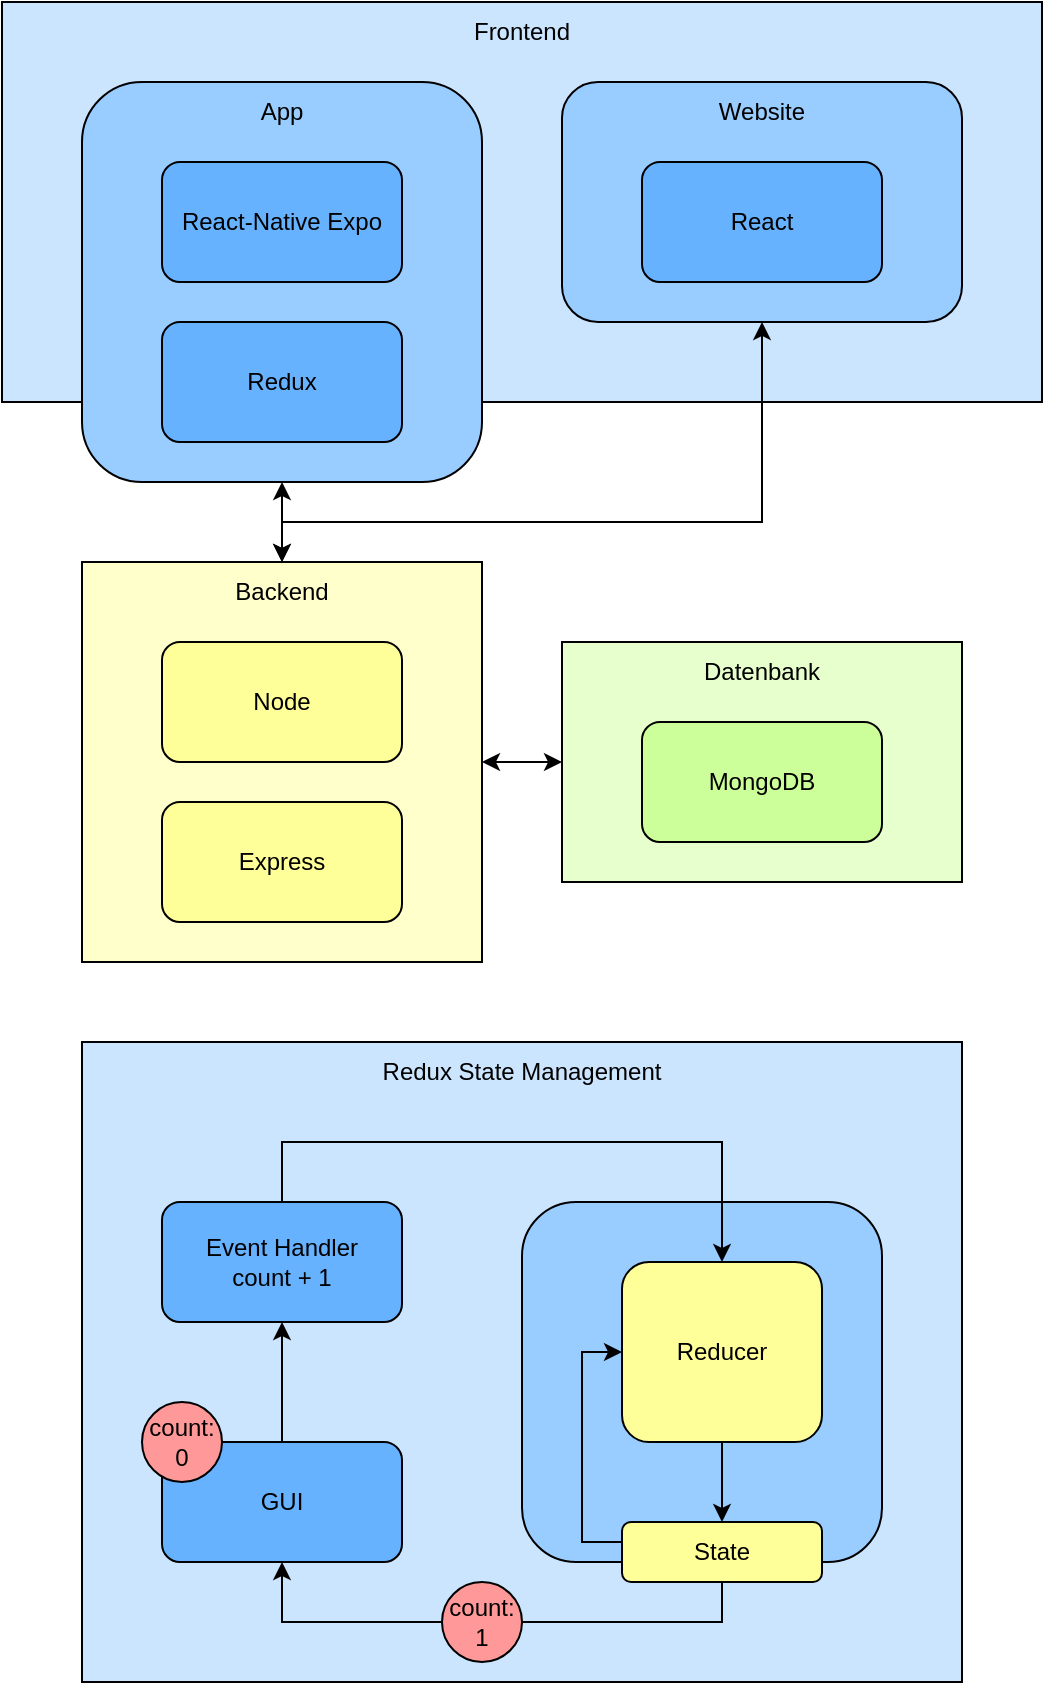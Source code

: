 <mxfile version="20.8.17" type="github">
  <diagram name="Seite-1" id="XBM6M_dfnYbNI4v-v456">
    <mxGraphModel dx="1674" dy="796" grid="1" gridSize="10" guides="1" tooltips="1" connect="1" arrows="1" fold="1" page="1" pageScale="1" pageWidth="827" pageHeight="1169" math="0" shadow="0">
      <root>
        <mxCell id="0" />
        <mxCell id="1" parent="0" />
        <mxCell id="HC1y-syK_XDX16wVH5VK-5" value="" style="rounded=0;whiteSpace=wrap;html=1;fillColor=#E6FFCC;" parent="1" vertex="1">
          <mxGeometry x="320" y="360" width="200" height="120" as="geometry" />
        </mxCell>
        <mxCell id="HC1y-syK_XDX16wVH5VK-1" value="MongoDB" style="rounded=1;whiteSpace=wrap;html=1;fillColor=#CCFF99;" parent="1" vertex="1">
          <mxGeometry x="360" y="400" width="120" height="60" as="geometry" />
        </mxCell>
        <mxCell id="HC1y-syK_XDX16wVH5VK-6" value="Datenbank" style="text;html=1;strokeColor=none;fillColor=none;align=center;verticalAlign=middle;whiteSpace=wrap;rounded=0;" parent="1" vertex="1">
          <mxGeometry x="390" y="360" width="60" height="30" as="geometry" />
        </mxCell>
        <mxCell id="HC1y-syK_XDX16wVH5VK-13" value="" style="rounded=0;whiteSpace=wrap;html=1;fillColor=#CCE5FF;" parent="1" vertex="1">
          <mxGeometry x="40" y="40" width="520" height="200" as="geometry" />
        </mxCell>
        <mxCell id="HC1y-syK_XDX16wVH5VK-8" value="" style="rounded=1;whiteSpace=wrap;html=1;strokeColor=#000000;fillColor=#99CCFF;" parent="1" vertex="1">
          <mxGeometry x="80" y="80" width="200" height="200" as="geometry" />
        </mxCell>
        <mxCell id="HC1y-syK_XDX16wVH5VK-9" value="App" style="text;html=1;strokeColor=none;fillColor=none;align=center;verticalAlign=middle;whiteSpace=wrap;rounded=0;" parent="1" vertex="1">
          <mxGeometry x="150" y="80" width="60" height="30" as="geometry" />
        </mxCell>
        <mxCell id="HC1y-syK_XDX16wVH5VK-16" value="Frontend" style="text;html=1;strokeColor=none;fillColor=none;align=center;verticalAlign=middle;whiteSpace=wrap;rounded=0;" parent="1" vertex="1">
          <mxGeometry x="270" y="40" width="60" height="30" as="geometry" />
        </mxCell>
        <mxCell id="HC1y-syK_XDX16wVH5VK-17" value="React-Native Expo" style="rounded=1;whiteSpace=wrap;html=1;fillColor=#66B2FF;" parent="1" vertex="1">
          <mxGeometry x="120" y="120" width="120" height="60" as="geometry" />
        </mxCell>
        <mxCell id="HC1y-syK_XDX16wVH5VK-18" value="" style="rounded=1;whiteSpace=wrap;html=1;fillColor=#99CCFF;" parent="1" vertex="1">
          <mxGeometry x="320" y="80" width="200" height="120" as="geometry" />
        </mxCell>
        <mxCell id="HC1y-syK_XDX16wVH5VK-19" value="Website" style="text;html=1;strokeColor=none;fillColor=none;align=center;verticalAlign=middle;whiteSpace=wrap;rounded=0;" parent="1" vertex="1">
          <mxGeometry x="390" y="80" width="60" height="30" as="geometry" />
        </mxCell>
        <mxCell id="HC1y-syK_XDX16wVH5VK-20" value="React" style="rounded=1;whiteSpace=wrap;html=1;fillColor=#66B2FF;" parent="1" vertex="1">
          <mxGeometry x="360" y="120" width="120" height="60" as="geometry" />
        </mxCell>
        <mxCell id="HC1y-syK_XDX16wVH5VK-21" value="Redux" style="rounded=1;whiteSpace=wrap;html=1;fillColor=#66B2FF;" parent="1" vertex="1">
          <mxGeometry x="120" y="200" width="120" height="60" as="geometry" />
        </mxCell>
        <mxCell id="HC1y-syK_XDX16wVH5VK-23" value="" style="rounded=0;whiteSpace=wrap;html=1;fillColor=#FFFFCC;" parent="1" vertex="1">
          <mxGeometry x="80" y="320" width="200" height="200" as="geometry" />
        </mxCell>
        <mxCell id="HC1y-syK_XDX16wVH5VK-24" value="Node" style="rounded=1;whiteSpace=wrap;html=1;fillColor=#FFFF99;" parent="1" vertex="1">
          <mxGeometry x="120" y="360" width="120" height="60" as="geometry" />
        </mxCell>
        <mxCell id="HC1y-syK_XDX16wVH5VK-25" value="Backend" style="text;html=1;strokeColor=none;fillColor=none;align=center;verticalAlign=middle;whiteSpace=wrap;rounded=0;" parent="1" vertex="1">
          <mxGeometry x="150" y="320" width="60" height="30" as="geometry" />
        </mxCell>
        <mxCell id="HC1y-syK_XDX16wVH5VK-26" value="Express" style="rounded=1;whiteSpace=wrap;html=1;fillColor=#FFFF99;" parent="1" vertex="1">
          <mxGeometry x="120" y="440" width="120" height="60" as="geometry" />
        </mxCell>
        <mxCell id="HC1y-syK_XDX16wVH5VK-27" value="" style="endArrow=classic;startArrow=classic;html=1;rounded=0;exitX=0;exitY=0.5;exitDx=0;exitDy=0;entryX=1;entryY=0.5;entryDx=0;entryDy=0;" parent="1" source="HC1y-syK_XDX16wVH5VK-5" target="HC1y-syK_XDX16wVH5VK-23" edge="1">
          <mxGeometry width="50" height="50" relative="1" as="geometry">
            <mxPoint x="570" y="630" as="sourcePoint" />
            <mxPoint x="620" y="580" as="targetPoint" />
          </mxGeometry>
        </mxCell>
        <mxCell id="HC1y-syK_XDX16wVH5VK-28" value="" style="endArrow=classic;startArrow=classic;html=1;rounded=0;exitX=0.5;exitY=0;exitDx=0;exitDy=0;entryX=0.5;entryY=1;entryDx=0;entryDy=0;" parent="1" source="HC1y-syK_XDX16wVH5VK-25" target="HC1y-syK_XDX16wVH5VK-8" edge="1">
          <mxGeometry width="50" height="50" relative="1" as="geometry">
            <mxPoint x="570" y="250" as="sourcePoint" />
            <mxPoint x="620" y="200" as="targetPoint" />
          </mxGeometry>
        </mxCell>
        <mxCell id="HC1y-syK_XDX16wVH5VK-29" value="" style="endArrow=classic;startArrow=classic;html=1;rounded=0;exitX=0.5;exitY=1;exitDx=0;exitDy=0;entryX=0.5;entryY=0;entryDx=0;entryDy=0;" parent="1" source="HC1y-syK_XDX16wVH5VK-18" target="HC1y-syK_XDX16wVH5VK-25" edge="1">
          <mxGeometry width="50" height="50" relative="1" as="geometry">
            <mxPoint x="570" y="250" as="sourcePoint" />
            <mxPoint x="620" y="200" as="targetPoint" />
            <Array as="points">
              <mxPoint x="420" y="300" />
              <mxPoint x="180" y="300" />
            </Array>
          </mxGeometry>
        </mxCell>
        <mxCell id="HC1y-syK_XDX16wVH5VK-31" value="" style="rounded=0;whiteSpace=wrap;html=1;fillColor=#CCE5FF;" parent="1" vertex="1">
          <mxGeometry x="80" y="560" width="440" height="320" as="geometry" />
        </mxCell>
        <mxCell id="HC1y-syK_XDX16wVH5VK-32" value="Event Handler&lt;br&gt;count + 1" style="rounded=1;whiteSpace=wrap;html=1;strokeColor=#000000;fillColor=#66B2FF;" parent="1" vertex="1">
          <mxGeometry x="120" y="640" width="120" height="60" as="geometry" />
        </mxCell>
        <mxCell id="5KWKVhqCyTy1W-rFgGdQ-6" style="edgeStyle=orthogonalEdgeStyle;rounded=0;orthogonalLoop=1;jettySize=auto;html=1;" edge="1" parent="1" source="HC1y-syK_XDX16wVH5VK-33" target="HC1y-syK_XDX16wVH5VK-32">
          <mxGeometry relative="1" as="geometry" />
        </mxCell>
        <mxCell id="HC1y-syK_XDX16wVH5VK-33" value="GUI" style="rounded=1;whiteSpace=wrap;html=1;strokeColor=#000000;fillColor=#66B2FF;" parent="1" vertex="1">
          <mxGeometry x="120" y="760" width="120" height="60" as="geometry" />
        </mxCell>
        <mxCell id="5KWKVhqCyTy1W-rFgGdQ-1" value="Redux State Management" style="text;html=1;strokeColor=none;fillColor=none;align=center;verticalAlign=middle;whiteSpace=wrap;rounded=0;" vertex="1" parent="1">
          <mxGeometry x="215" y="560" width="170" height="30" as="geometry" />
        </mxCell>
        <mxCell id="5KWKVhqCyTy1W-rFgGdQ-2" value="" style="rounded=1;whiteSpace=wrap;html=1;strokeColor=#000000;fillColor=#99CCFF;" vertex="1" parent="1">
          <mxGeometry x="300" y="640" width="180" height="180" as="geometry" />
        </mxCell>
        <mxCell id="5KWKVhqCyTy1W-rFgGdQ-9" style="edgeStyle=orthogonalEdgeStyle;rounded=0;orthogonalLoop=1;jettySize=auto;html=1;entryX=0;entryY=0.5;entryDx=0;entryDy=0;" edge="1" parent="1" source="5KWKVhqCyTy1W-rFgGdQ-3" target="5KWKVhqCyTy1W-rFgGdQ-4">
          <mxGeometry relative="1" as="geometry">
            <Array as="points">
              <mxPoint x="330" y="810" />
              <mxPoint x="330" y="715" />
            </Array>
          </mxGeometry>
        </mxCell>
        <mxCell id="5KWKVhqCyTy1W-rFgGdQ-13" style="edgeStyle=orthogonalEdgeStyle;rounded=0;orthogonalLoop=1;jettySize=auto;html=1;entryX=0.5;entryY=1;entryDx=0;entryDy=0;" edge="1" parent="1" source="5KWKVhqCyTy1W-rFgGdQ-3" target="HC1y-syK_XDX16wVH5VK-33">
          <mxGeometry relative="1" as="geometry">
            <Array as="points">
              <mxPoint x="400" y="850" />
              <mxPoint x="180" y="850" />
            </Array>
          </mxGeometry>
        </mxCell>
        <mxCell id="5KWKVhqCyTy1W-rFgGdQ-3" value="State" style="rounded=1;whiteSpace=wrap;html=1;fillColor=#FFFF99;" vertex="1" parent="1">
          <mxGeometry x="350" y="800" width="100" height="30" as="geometry" />
        </mxCell>
        <mxCell id="5KWKVhqCyTy1W-rFgGdQ-4" value="Reducer" style="rounded=1;whiteSpace=wrap;html=1;fillColor=#FFFF99;" vertex="1" parent="1">
          <mxGeometry x="350" y="670" width="100" height="90" as="geometry" />
        </mxCell>
        <mxCell id="5KWKVhqCyTy1W-rFgGdQ-7" style="edgeStyle=orthogonalEdgeStyle;rounded=0;orthogonalLoop=1;jettySize=auto;html=1;entryX=0.5;entryY=0;entryDx=0;entryDy=0;" edge="1" parent="1" source="HC1y-syK_XDX16wVH5VK-32" target="5KWKVhqCyTy1W-rFgGdQ-4">
          <mxGeometry relative="1" as="geometry">
            <Array as="points">
              <mxPoint x="180" y="610" />
              <mxPoint x="400" y="610" />
            </Array>
          </mxGeometry>
        </mxCell>
        <mxCell id="5KWKVhqCyTy1W-rFgGdQ-10" value="" style="endArrow=classic;html=1;rounded=0;exitX=0.5;exitY=1;exitDx=0;exitDy=0;entryX=0.5;entryY=0;entryDx=0;entryDy=0;" edge="1" parent="1" source="5KWKVhqCyTy1W-rFgGdQ-4" target="5KWKVhqCyTy1W-rFgGdQ-3">
          <mxGeometry width="50" height="50" relative="1" as="geometry">
            <mxPoint x="-10" y="1000" as="sourcePoint" />
            <mxPoint x="40" y="950" as="targetPoint" />
          </mxGeometry>
        </mxCell>
        <mxCell id="5KWKVhqCyTy1W-rFgGdQ-11" value="count:&lt;br&gt;1" style="ellipse;whiteSpace=wrap;html=1;aspect=fixed;fillColor=#FF9999;" vertex="1" parent="1">
          <mxGeometry x="260" y="830" width="40" height="40" as="geometry" />
        </mxCell>
        <mxCell id="5KWKVhqCyTy1W-rFgGdQ-14" value="count: 0" style="ellipse;whiteSpace=wrap;html=1;aspect=fixed;fillColor=#FF9999;" vertex="1" parent="1">
          <mxGeometry x="110" y="740" width="40" height="40" as="geometry" />
        </mxCell>
      </root>
    </mxGraphModel>
  </diagram>
</mxfile>
